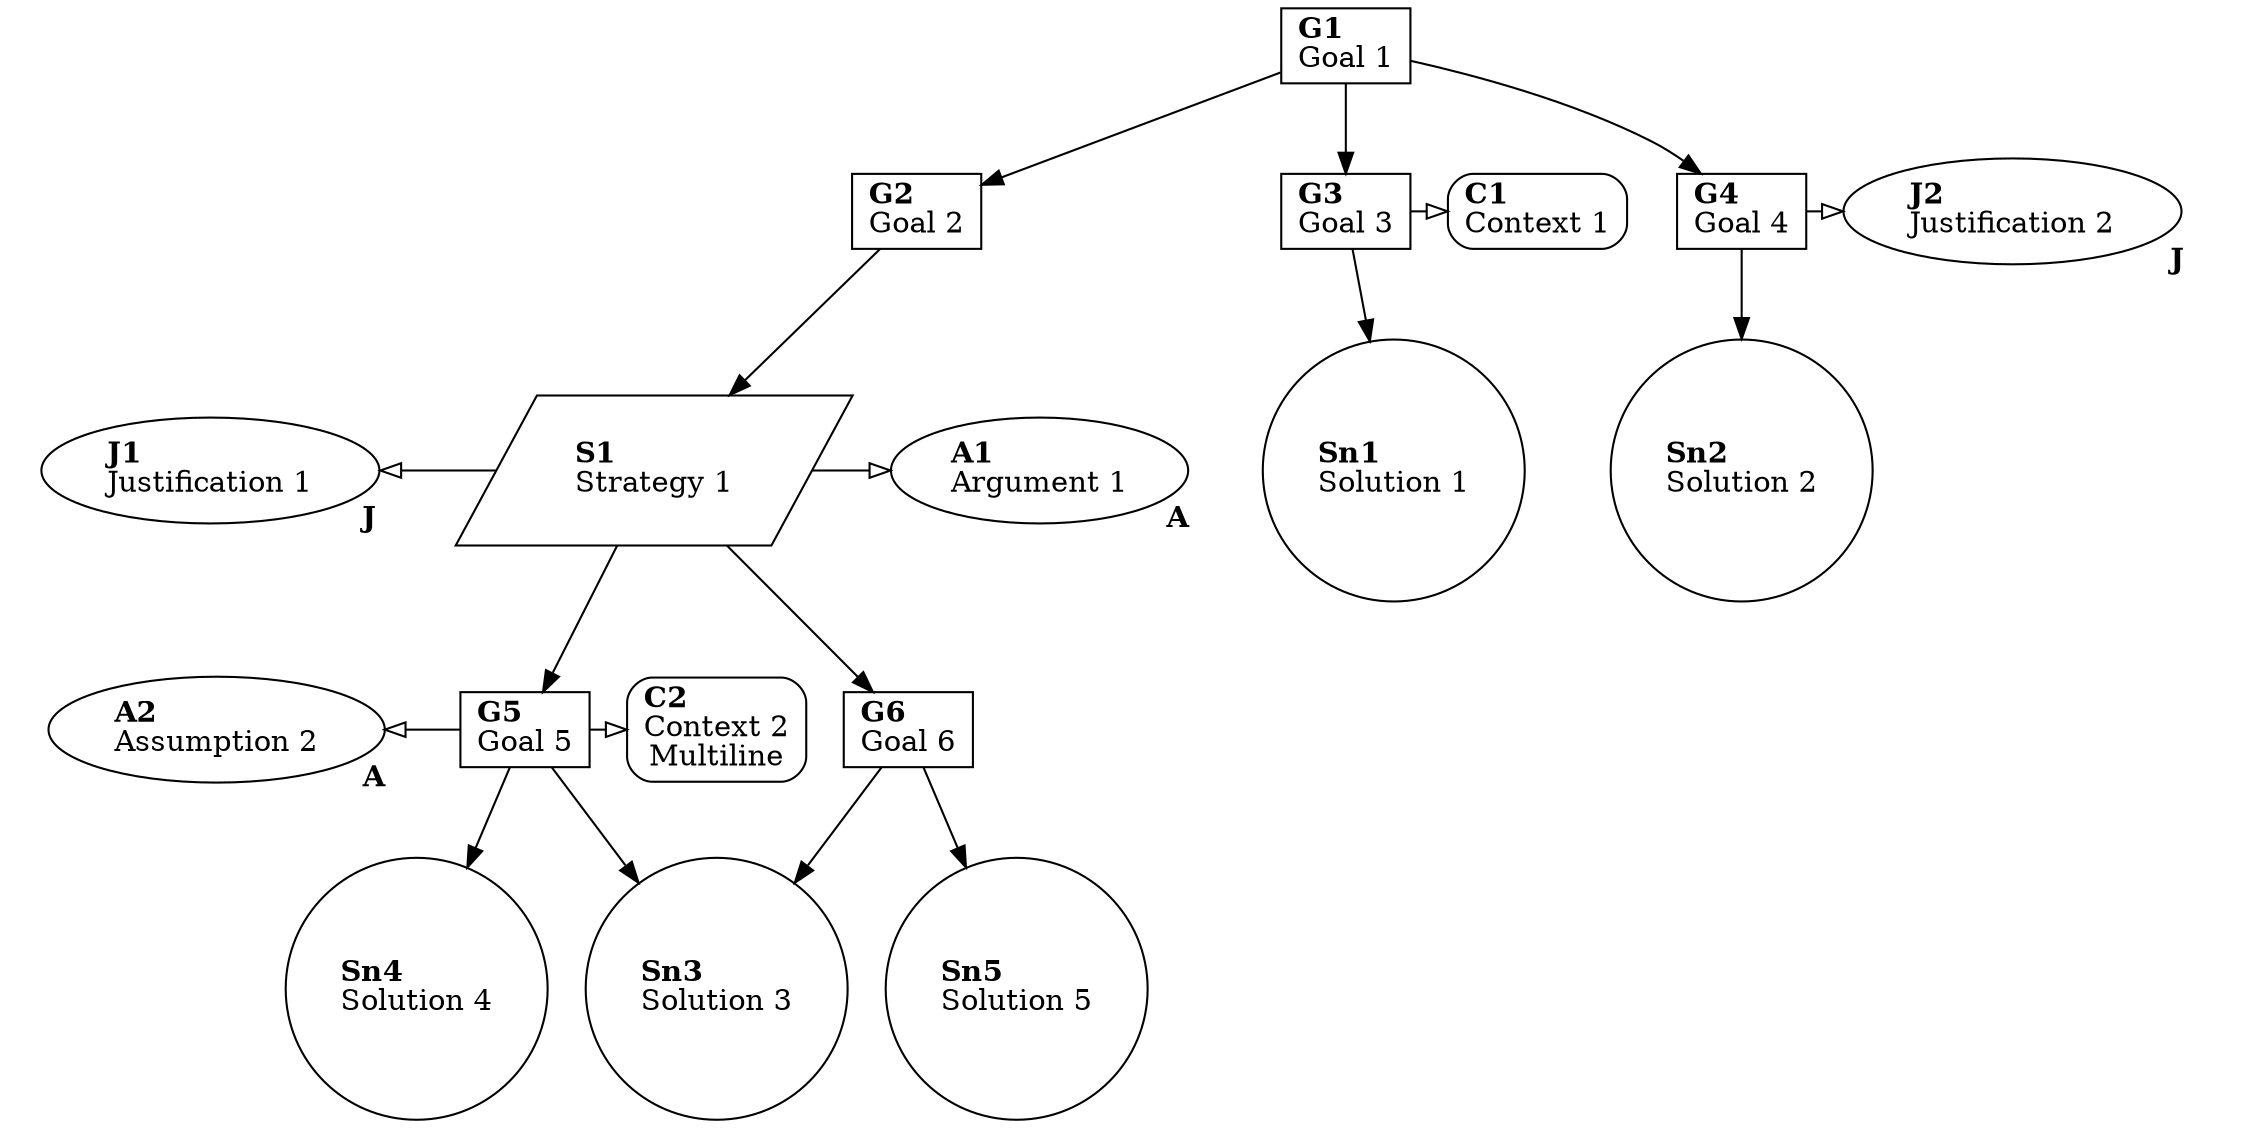 ## {"A1": GsnNode { text: "Argument 1", in_context_of: None, supported_by: None, url: None, undeveloped: None }, "A2": GsnNode { text: "Assumption 2", in_context_of: None, supported_by: None, url: None, undeveloped: None }, "C1": GsnNode { text: "Context 1", in_context_of: None, supported_by: None, url: None, undeveloped: None }, "C2": GsnNode { text: "Context 2\nMultiline\n", in_context_of: None, supported_by: None, url: None, undeveloped: None }, "G1": GsnNode { text: "Goal 1", in_context_of: None, supported_by: Some(["G2", "G3", "G4"]), url: None, undeveloped: None }, "G2": GsnNode { text: "Goal 2", in_context_of: None, supported_by: Some(["S1"]), url: None, undeveloped: None }, "G3": GsnNode { text: "Goal 3", in_context_of: Some(["C1"]), supported_by: Some(["Sn1"]), url: None, undeveloped: None }, "G4": GsnNode { text: "Goal 4", in_context_of: Some(["J2"]), supported_by: Some(["Sn2"]), url: None, undeveloped: None }, "G5": GsnNode { text: "Goal 5", in_context_of: Some(["C2", "A2"]), supported_by: Some(["Sn3", "Sn4"]), url: None, undeveloped: None }, "G6": GsnNode { text: "Goal 6", in_context_of: None, supported_by: Some(["Sn3", "Sn5"]), url: None, undeveloped: None }, "J1": GsnNode { text: "Justification 1", in_context_of: None, supported_by: None, url: None, undeveloped: None }, "J2": GsnNode { text: "Justification 2", in_context_of: None, supported_by: None, url: None, undeveloped: None }, "S1": GsnNode { text: "Strategy 1", in_context_of: Some(["A1", "J1"]), supported_by: Some(["G5", "G6"]), url: None, undeveloped: None }, "Sn1": GsnNode { text: "Solution 1", in_context_of: None, supported_by: None, url: Some("https://github.com/jonasthewolf/gsn2x"), undeveloped: None }, "Sn2": GsnNode { text: "Solution 2", in_context_of: None, supported_by: None, url: None, undeveloped: None }, "Sn3": GsnNode { text: "Solution 3", in_context_of: None, supported_by: None, url: None, undeveloped: None }, "Sn4": GsnNode { text: "Solution 4", in_context_of: None, supported_by: None, url: None, undeveloped: None }, "Sn5": GsnNode { text: "Solution 5", in_context_of: None, supported_by: None, url: None, undeveloped: None }}


digraph "example.gsn.yaml" {

  ## Elements
  "A1" [shape="oval", label=<<B>A1</B><BR align="left"/>Argument 1>];
  "A1":e -> "A1":e [headlabel=< <B>A</B> >, labeldistance=2.5, penwidth=0, arrowhead=none];
  "A2" [shape="oval", label=<<B>A2</B><BR align="left"/>Assumption 2>];
  "A2":e -> "A2":e [headlabel=< <B>A</B> >, labeldistance=2.5, penwidth=0, arrowhead=none];
  "C1" [shape="box", style="rounded", label=<<B>C1</B><BR align="left"/>Context 1>];
  "C2" [shape="box", style="rounded", label=<<B>C2</B><BR align="left"/>Context 2<BR align="left"/>Multiline>];
  "G1" [shape="box", label=<<B>G1</B><BR align="left"/>Goal 1>];
  "G2" [shape="box", label=<<B>G2</B><BR align="left"/>Goal 2>];
  "G3" [shape="box", label=<<B>G3</B><BR align="left"/>Goal 3>];
  "G4" [shape="box", label=<<B>G4</B><BR align="left"/>Goal 4>];
  "G5" [shape="box", label=<<B>G5</B><BR align="left"/>Goal 5>];
  "G6" [shape="box", label=<<B>G6</B><BR align="left"/>Goal 6>];
  "J1" [shape="oval", label=<<B>J1</B><BR align="left"/>Justification 1>];
  "J1":e -> "J1":e [headlabel=< <B>J</B> >, labeldistance=2.5, penwidth=0, arrowhead=none];
  "J2" [shape="oval", label=<<B>J2</B><BR align="left"/>Justification 2>];
  "J2":e -> "J2":e [headlabel=< <B>J</B> >, labeldistance=2.5, penwidth=0, arrowhead=none];
  "S1" [shape="parallelogram", label=<<B>S1</B><BR align="left"/>Strategy 1>];
  "Sn1" [shape="circle", URL="https://github.com/jonasthewolf/gsn2x", label=<<B>Sn1</B><BR align="left"/>Solution 1>];
  "Sn2" [shape="circle", label=<<B>Sn2</B><BR align="left"/>Solution 2>];
  "Sn3" [shape="circle", label=<<B>Sn3</B><BR align="left"/>Solution 3>];
  "Sn4" [shape="circle", label=<<B>Sn4</B><BR align="left"/>Solution 4>];
  "Sn5" [shape="circle", label=<<B>Sn5</B><BR align="left"/>Solution 5>];

  ## Relations
  "G1" -> "G2";
  "G1" -> "G3";
  "G1" -> "G4";
  "G2" -> "S1";
  "G3" -> "Sn1";
  subgraph cluster7 {
    graph[peripheries=0];
    {
      rank = same;
      "G3" -> "C1" [arrowhead=empty];
    }
  }
  "G4" -> "Sn2";
  subgraph cluster8 {
    graph[peripheries=0];
    {
      rank = same;
      "G4" -> "J2" [arrowhead=empty];
    }
  }
  "G5" -> "Sn3";
  "G5" -> "Sn4";
  subgraph cluster9 {
    graph[peripheries=0];
    {
      rank = same;
      "G5" -> "C2" [arrowhead=empty];
      "A2" -> "G5" [dir=back, arrowtail=empty];
    }
  }
  "G6" -> "Sn3";
  "G6" -> "Sn5";
  "S1" -> "G5";
  "S1" -> "G6";
  subgraph cluster13 {
    graph[peripheries=0];
    {
      rank = same;
      "S1" -> "A1" [arrowhead=empty];
      "J1" -> "S1" [dir=back, arrowtail=empty];
    }
  }
}

